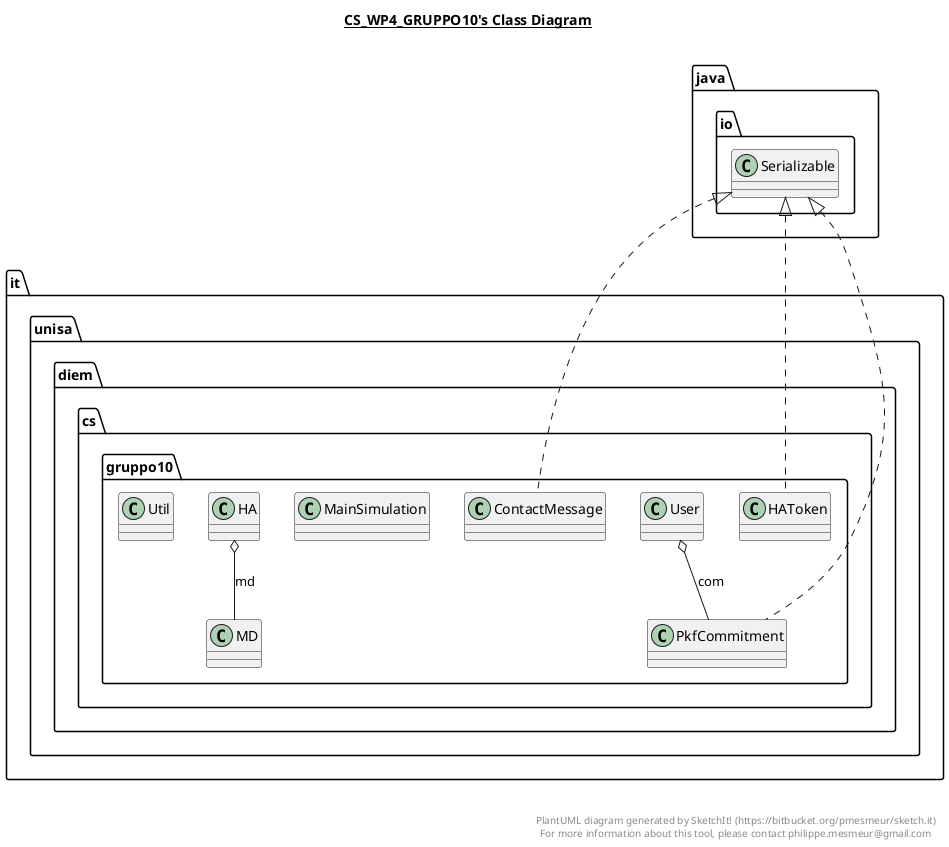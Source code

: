 @startuml

title __CS_WP4_GRUPPO10's Class Diagram__\n

  namespace it.unisa.diem.cs.gruppo10 {
    class it.unisa.diem.cs.gruppo10.ContactMessage {
    }
  }
  

  namespace it.unisa.diem.cs.gruppo10 {
    class it.unisa.diem.cs.gruppo10.HA {
    }
  }
  

  namespace it.unisa.diem.cs.gruppo10 {
    class it.unisa.diem.cs.gruppo10.HAToken {
    }
  }
  

  namespace it.unisa.diem.cs.gruppo10 {
    class it.unisa.diem.cs.gruppo10.MD {
    }
  }
  

  namespace it.unisa.diem.cs.gruppo10 {
    class it.unisa.diem.cs.gruppo10.MainSimulation {
    }
  }
  

  namespace it.unisa.diem.cs.gruppo10 {
    class it.unisa.diem.cs.gruppo10.PkfCommitment {
    }
  }
  

  namespace it.unisa.diem.cs.gruppo10 {
    class it.unisa.diem.cs.gruppo10.User {
    }
  }
  

  namespace it.unisa.diem.cs.gruppo10 {
    class it.unisa.diem.cs.gruppo10.Util {
    }
  }
  

  it.unisa.diem.cs.gruppo10.ContactMessage .up.|> java.io.Serializable
  it.unisa.diem.cs.gruppo10.HA o-- it.unisa.diem.cs.gruppo10.MD : md
  it.unisa.diem.cs.gruppo10.HAToken .up.|> java.io.Serializable
  it.unisa.diem.cs.gruppo10.PkfCommitment .up.|> java.io.Serializable
  it.unisa.diem.cs.gruppo10.User o-- it.unisa.diem.cs.gruppo10.PkfCommitment : com


right footer


PlantUML diagram generated by SketchIt! (https://bitbucket.org/pmesmeur/sketch.it)
For more information about this tool, please contact philippe.mesmeur@gmail.com
endfooter

@enduml
